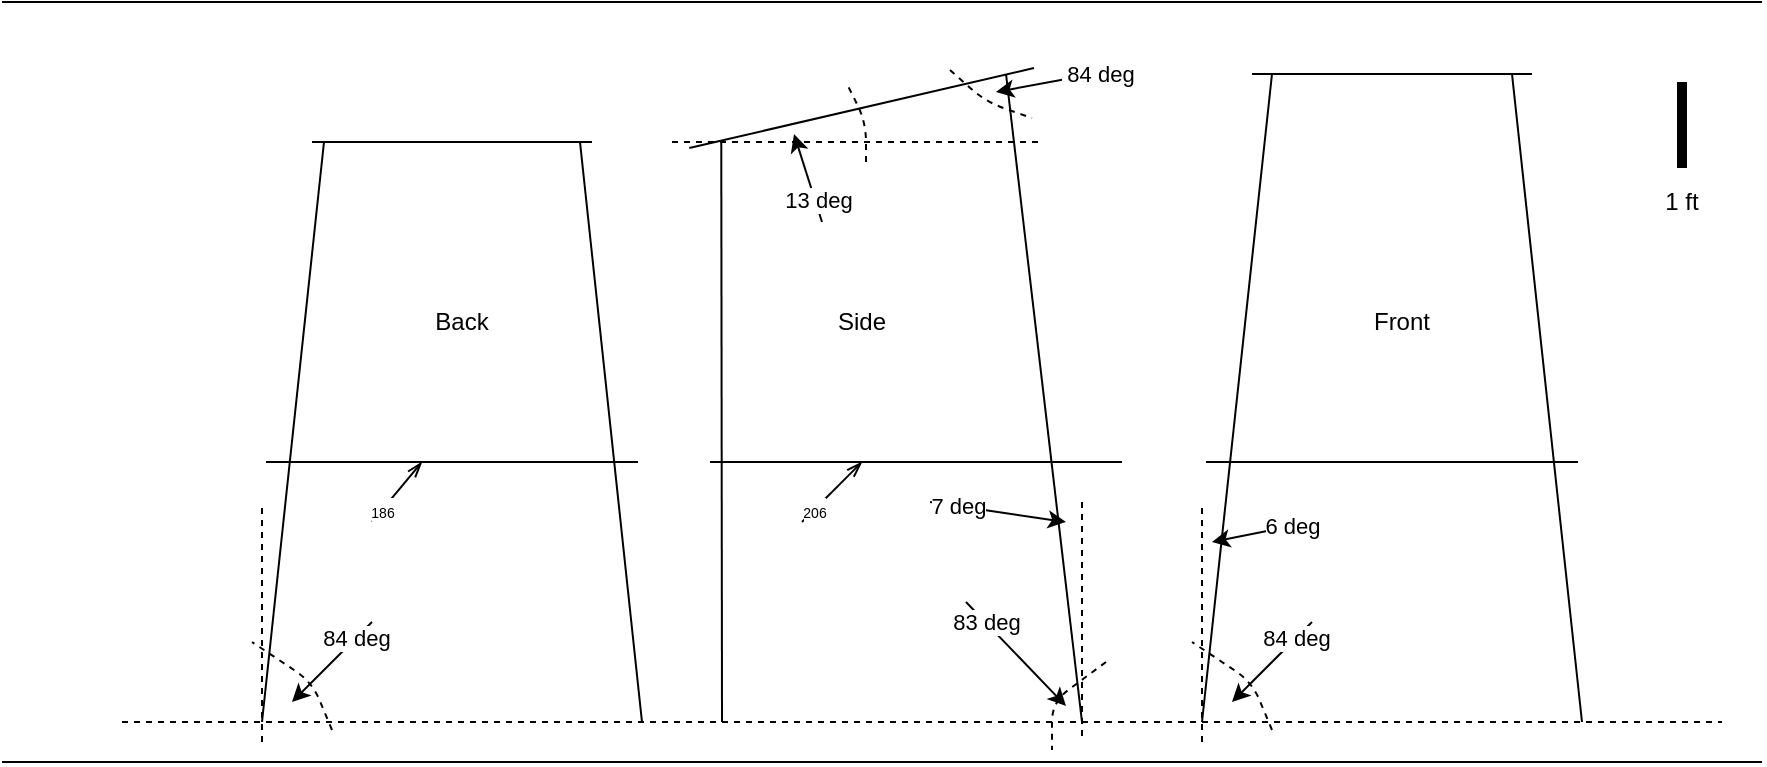 <mxfile version="14.1.2" type="github">
  <diagram id="yQvZ_5fN5NvXAej7emdE" name="Page-1">
    <mxGraphModel dx="954" dy="554" grid="1" gridSize="10" guides="1" tooltips="1" connect="1" arrows="1" fold="1" page="1" pageScale="1" pageWidth="1100" pageHeight="850" math="0" shadow="0">
      <root>
        <mxCell id="0" />
        <mxCell id="1" parent="0" />
        <mxCell id="afrnsTOVWtiStNxKSt7p-11" value="" style="endArrow=none;html=1;shadow=0;strokeWidth=1;" parent="1" edge="1">
          <mxGeometry width="50" height="50" relative="1" as="geometry">
            <mxPoint x="400" y="800" as="sourcePoint" />
            <mxPoint x="399.64" y="510" as="targetPoint" />
          </mxGeometry>
        </mxCell>
        <mxCell id="afrnsTOVWtiStNxKSt7p-12" value="" style="endArrow=none;html=1;shadow=0;strokeWidth=1;" parent="1" edge="1">
          <mxGeometry width="50" height="50" relative="1" as="geometry">
            <mxPoint x="580" y="800" as="sourcePoint" />
            <mxPoint x="542" y="476" as="targetPoint" />
          </mxGeometry>
        </mxCell>
        <mxCell id="afrnsTOVWtiStNxKSt7p-13" value="" style="endArrow=none;html=1;shadow=0;strokeWidth=1;" parent="1" edge="1">
          <mxGeometry width="50" height="50" relative="1" as="geometry">
            <mxPoint x="556" y="473" as="sourcePoint" />
            <mxPoint x="383.64" y="513" as="targetPoint" />
          </mxGeometry>
        </mxCell>
        <mxCell id="afrnsTOVWtiStNxKSt7p-14" value="" style="endArrow=none;html=1;shadow=0;strokeWidth=1;" parent="1" edge="1">
          <mxGeometry width="50" height="50" relative="1" as="geometry">
            <mxPoint x="394" y="670" as="sourcePoint" />
            <mxPoint x="600" y="670" as="targetPoint" />
          </mxGeometry>
        </mxCell>
        <mxCell id="afrnsTOVWtiStNxKSt7p-22" value="" style="endArrow=none;html=1;shadow=0;strokeWidth=1;" parent="1" edge="1">
          <mxGeometry width="50" height="50" relative="1" as="geometry">
            <mxPoint x="640" y="800" as="sourcePoint" />
            <mxPoint x="675" y="476" as="targetPoint" />
          </mxGeometry>
        </mxCell>
        <mxCell id="afrnsTOVWtiStNxKSt7p-23" value="" style="endArrow=none;html=1;shadow=0;strokeWidth=1;" parent="1" edge="1">
          <mxGeometry width="50" height="50" relative="1" as="geometry">
            <mxPoint x="830" y="800" as="sourcePoint" />
            <mxPoint x="795" y="476" as="targetPoint" />
          </mxGeometry>
        </mxCell>
        <mxCell id="afrnsTOVWtiStNxKSt7p-24" value="" style="endArrow=none;html=1;shadow=0;strokeWidth=1;" parent="1" edge="1">
          <mxGeometry width="50" height="50" relative="1" as="geometry">
            <mxPoint x="805" y="476" as="sourcePoint" />
            <mxPoint x="665" y="476" as="targetPoint" />
          </mxGeometry>
        </mxCell>
        <mxCell id="afrnsTOVWtiStNxKSt7p-25" value="" style="endArrow=none;html=1;shadow=0;strokeWidth=1;" parent="1" edge="1">
          <mxGeometry width="50" height="50" relative="1" as="geometry">
            <mxPoint x="642" y="670" as="sourcePoint" />
            <mxPoint x="828" y="670" as="targetPoint" />
          </mxGeometry>
        </mxCell>
        <mxCell id="JYz2w0AAaul1VPx4wIsV-9" value="" style="endArrow=none;html=1;strokeWidth=1;dashed=1;" parent="1" edge="1">
          <mxGeometry width="50" height="50" relative="1" as="geometry">
            <mxPoint x="375" y="510" as="sourcePoint" />
            <mxPoint x="560" y="510" as="targetPoint" />
          </mxGeometry>
        </mxCell>
        <mxCell id="JYz2w0AAaul1VPx4wIsV-11" value="" style="endArrow=classic;html=1;strokeWidth=1;" parent="1" edge="1">
          <mxGeometry width="50" height="50" relative="1" as="geometry">
            <mxPoint x="450" y="550" as="sourcePoint" />
            <mxPoint x="436" y="506" as="targetPoint" />
          </mxGeometry>
        </mxCell>
        <mxCell id="JYz2w0AAaul1VPx4wIsV-36" value="13 deg" style="edgeLabel;html=1;align=center;verticalAlign=middle;resizable=0;points=[];" parent="JYz2w0AAaul1VPx4wIsV-11" vertex="1" connectable="0">
          <mxGeometry x="-0.484" y="-1" relative="1" as="geometry">
            <mxPoint as="offset" />
          </mxGeometry>
        </mxCell>
        <mxCell id="JYz2w0AAaul1VPx4wIsV-17" value="" style="endArrow=none;html=1;strokeWidth=1;dashed=1;" parent="1" edge="1">
          <mxGeometry width="50" height="50" relative="1" as="geometry">
            <mxPoint x="472" y="520" as="sourcePoint" />
            <mxPoint x="462" y="480" as="targetPoint" />
            <Array as="points">
              <mxPoint x="472" y="500" />
            </Array>
          </mxGeometry>
        </mxCell>
        <mxCell id="JYz2w0AAaul1VPx4wIsV-18" value="" style="endArrow=none;html=1;strokeWidth=1;dashed=1;" parent="1" edge="1">
          <mxGeometry width="50" height="50" relative="1" as="geometry">
            <mxPoint x="514" y="474" as="sourcePoint" />
            <mxPoint x="555" y="498" as="targetPoint" />
            <Array as="points">
              <mxPoint x="532" y="490" />
            </Array>
          </mxGeometry>
        </mxCell>
        <mxCell id="JYz2w0AAaul1VPx4wIsV-19" value="" style="endArrow=classic;html=1;strokeWidth=1;" parent="1" edge="1">
          <mxGeometry width="50" height="50" relative="1" as="geometry">
            <mxPoint x="602" y="473" as="sourcePoint" />
            <mxPoint x="537" y="485" as="targetPoint" />
          </mxGeometry>
        </mxCell>
        <mxCell id="JYz2w0AAaul1VPx4wIsV-20" value="&amp;nbsp;84 deg&amp;nbsp;" style="edgeLabel;html=1;align=center;verticalAlign=middle;resizable=0;points=[];" parent="JYz2w0AAaul1VPx4wIsV-19" vertex="1" connectable="0">
          <mxGeometry x="-0.608" relative="1" as="geometry">
            <mxPoint as="offset" />
          </mxGeometry>
        </mxCell>
        <mxCell id="JYz2w0AAaul1VPx4wIsV-23" value="" style="endArrow=none;html=1;strokeWidth=1;dashed=1;" parent="1" edge="1">
          <mxGeometry width="50" height="50" relative="1" as="geometry">
            <mxPoint x="592" y="770" as="sourcePoint" />
            <mxPoint x="565" y="814" as="targetPoint" />
            <Array as="points">
              <mxPoint x="565" y="790" />
            </Array>
          </mxGeometry>
        </mxCell>
        <mxCell id="JYz2w0AAaul1VPx4wIsV-24" value="" style="endArrow=classic;html=1;strokeWidth=1;" parent="1" edge="1">
          <mxGeometry width="50" height="50" relative="1" as="geometry">
            <mxPoint x="522" y="740" as="sourcePoint" />
            <mxPoint x="572" y="792" as="targetPoint" />
          </mxGeometry>
        </mxCell>
        <mxCell id="JYz2w0AAaul1VPx4wIsV-25" value="83 deg" style="edgeLabel;html=1;align=center;verticalAlign=middle;resizable=0;points=[];" parent="JYz2w0AAaul1VPx4wIsV-24" vertex="1" connectable="0">
          <mxGeometry x="-0.608" relative="1" as="geometry">
            <mxPoint as="offset" />
          </mxGeometry>
        </mxCell>
        <mxCell id="JYz2w0AAaul1VPx4wIsV-27" value="" style="endArrow=none;html=1;strokeWidth=1;dashed=1;" parent="1" edge="1">
          <mxGeometry width="50" height="50" relative="1" as="geometry">
            <mxPoint x="675" y="804" as="sourcePoint" />
            <mxPoint x="635" y="760" as="targetPoint" />
            <Array as="points">
              <mxPoint x="665" y="780" />
            </Array>
          </mxGeometry>
        </mxCell>
        <mxCell id="JYz2w0AAaul1VPx4wIsV-28" value="" style="endArrow=classic;html=1;strokeWidth=1;" parent="1" edge="1">
          <mxGeometry width="50" height="50" relative="1" as="geometry">
            <mxPoint x="695" y="750" as="sourcePoint" />
            <mxPoint x="655" y="790" as="targetPoint" />
          </mxGeometry>
        </mxCell>
        <mxCell id="JYz2w0AAaul1VPx4wIsV-29" value="84 deg" style="edgeLabel;html=1;align=center;verticalAlign=middle;resizable=0;points=[];" parent="JYz2w0AAaul1VPx4wIsV-28" vertex="1" connectable="0">
          <mxGeometry x="-0.608" relative="1" as="geometry">
            <mxPoint as="offset" />
          </mxGeometry>
        </mxCell>
        <mxCell id="JYz2w0AAaul1VPx4wIsV-30" value="" style="endArrow=none;html=1;strokeWidth=1;dashed=1;" parent="1" edge="1">
          <mxGeometry width="50" height="50" relative="1" as="geometry">
            <mxPoint x="640" y="693" as="sourcePoint" />
            <mxPoint x="640" y="810" as="targetPoint" />
          </mxGeometry>
        </mxCell>
        <mxCell id="JYz2w0AAaul1VPx4wIsV-31" value="" style="endArrow=classic;html=1;strokeWidth=1;" parent="1" edge="1">
          <mxGeometry width="50" height="50" relative="1" as="geometry">
            <mxPoint x="695" y="700" as="sourcePoint" />
            <mxPoint x="645" y="710" as="targetPoint" />
          </mxGeometry>
        </mxCell>
        <mxCell id="JYz2w0AAaul1VPx4wIsV-32" value="6 deg" style="edgeLabel;html=1;align=center;verticalAlign=middle;resizable=0;points=[];" parent="JYz2w0AAaul1VPx4wIsV-31" vertex="1" connectable="0">
          <mxGeometry x="-0.608" relative="1" as="geometry">
            <mxPoint as="offset" />
          </mxGeometry>
        </mxCell>
        <mxCell id="JYz2w0AAaul1VPx4wIsV-33" value="" style="endArrow=none;html=1;strokeWidth=1;dashed=1;" parent="1" edge="1">
          <mxGeometry width="50" height="50" relative="1" as="geometry">
            <mxPoint x="580" y="690" as="sourcePoint" />
            <mxPoint x="580" y="810" as="targetPoint" />
          </mxGeometry>
        </mxCell>
        <mxCell id="JYz2w0AAaul1VPx4wIsV-34" value="" style="endArrow=classic;html=1;strokeWidth=1;" parent="1" edge="1">
          <mxGeometry width="50" height="50" relative="1" as="geometry">
            <mxPoint x="504" y="690" as="sourcePoint" />
            <mxPoint x="572" y="700" as="targetPoint" />
          </mxGeometry>
        </mxCell>
        <mxCell id="JYz2w0AAaul1VPx4wIsV-35" value="7 deg" style="edgeLabel;html=1;align=center;verticalAlign=middle;resizable=0;points=[];" parent="JYz2w0AAaul1VPx4wIsV-34" vertex="1" connectable="0">
          <mxGeometry x="-0.608" relative="1" as="geometry">
            <mxPoint as="offset" />
          </mxGeometry>
        </mxCell>
        <mxCell id="JYz2w0AAaul1VPx4wIsV-37" value="Front" style="text;html=1;strokeColor=none;fillColor=none;align=center;verticalAlign=middle;whiteSpace=wrap;rounded=0;" parent="1" vertex="1">
          <mxGeometry x="720" y="590" width="40" height="20" as="geometry" />
        </mxCell>
        <mxCell id="JYz2w0AAaul1VPx4wIsV-38" value="Side" style="text;html=1;strokeColor=none;fillColor=none;align=center;verticalAlign=middle;whiteSpace=wrap;rounded=0;" parent="1" vertex="1">
          <mxGeometry x="450" y="590" width="40" height="20" as="geometry" />
        </mxCell>
        <mxCell id="JYz2w0AAaul1VPx4wIsV-39" value="" style="endArrow=none;html=1;shadow=0;strokeWidth=1;" parent="1" edge="1">
          <mxGeometry width="50" height="50" relative="1" as="geometry">
            <mxPoint x="170" y="800" as="sourcePoint" />
            <mxPoint x="201" y="510" as="targetPoint" />
          </mxGeometry>
        </mxCell>
        <mxCell id="JYz2w0AAaul1VPx4wIsV-40" value="" style="endArrow=none;html=1;shadow=0;strokeWidth=1;" parent="1" edge="1">
          <mxGeometry width="50" height="50" relative="1" as="geometry">
            <mxPoint x="360" y="800" as="sourcePoint" />
            <mxPoint x="329" y="510" as="targetPoint" />
          </mxGeometry>
        </mxCell>
        <mxCell id="JYz2w0AAaul1VPx4wIsV-41" value="" style="endArrow=none;html=1;shadow=0;strokeWidth=1;" parent="1" edge="1">
          <mxGeometry width="50" height="50" relative="1" as="geometry">
            <mxPoint x="335" y="510" as="sourcePoint" />
            <mxPoint x="195" y="510" as="targetPoint" />
          </mxGeometry>
        </mxCell>
        <mxCell id="JYz2w0AAaul1VPx4wIsV-42" value="" style="endArrow=none;html=1;shadow=0;strokeWidth=1;" parent="1" edge="1">
          <mxGeometry width="50" height="50" relative="1" as="geometry">
            <mxPoint x="172" y="670" as="sourcePoint" />
            <mxPoint x="358" y="670" as="targetPoint" />
          </mxGeometry>
        </mxCell>
        <mxCell id="JYz2w0AAaul1VPx4wIsV-43" value="" style="endArrow=none;html=1;strokeWidth=1;dashed=1;" parent="1" edge="1">
          <mxGeometry width="50" height="50" relative="1" as="geometry">
            <mxPoint x="205" y="804.0" as="sourcePoint" />
            <mxPoint x="165" y="760" as="targetPoint" />
            <Array as="points">
              <mxPoint x="195" y="780" />
            </Array>
          </mxGeometry>
        </mxCell>
        <mxCell id="JYz2w0AAaul1VPx4wIsV-44" value="" style="endArrow=classic;html=1;strokeWidth=1;" parent="1" edge="1">
          <mxGeometry width="50" height="50" relative="1" as="geometry">
            <mxPoint x="225" y="750" as="sourcePoint" />
            <mxPoint x="185" y="790" as="targetPoint" />
          </mxGeometry>
        </mxCell>
        <mxCell id="JYz2w0AAaul1VPx4wIsV-45" value="84 deg" style="edgeLabel;html=1;align=center;verticalAlign=middle;resizable=0;points=[];" parent="JYz2w0AAaul1VPx4wIsV-44" vertex="1" connectable="0">
          <mxGeometry x="-0.608" relative="1" as="geometry">
            <mxPoint as="offset" />
          </mxGeometry>
        </mxCell>
        <mxCell id="JYz2w0AAaul1VPx4wIsV-46" value="" style="endArrow=none;html=1;strokeWidth=1;dashed=1;" parent="1" edge="1">
          <mxGeometry width="50" height="50" relative="1" as="geometry">
            <mxPoint x="170" y="693" as="sourcePoint" />
            <mxPoint x="170" y="810" as="targetPoint" />
          </mxGeometry>
        </mxCell>
        <mxCell id="JYz2w0AAaul1VPx4wIsV-47" value="" style="endArrow=openThin;html=1;strokeWidth=1;endFill=0;" parent="1" edge="1">
          <mxGeometry width="50" height="50" relative="1" as="geometry">
            <mxPoint x="225" y="700" as="sourcePoint" />
            <mxPoint x="250" y="670" as="targetPoint" />
          </mxGeometry>
        </mxCell>
        <mxCell id="JYz2w0AAaul1VPx4wIsV-48" value="&lt;font style=&quot;font-size: 7px&quot;&gt;186&lt;/font&gt;" style="edgeLabel;html=1;align=center;verticalAlign=middle;resizable=0;points=[];" parent="JYz2w0AAaul1VPx4wIsV-47" vertex="1" connectable="0">
          <mxGeometry x="-0.608" relative="1" as="geometry">
            <mxPoint as="offset" />
          </mxGeometry>
        </mxCell>
        <mxCell id="JYz2w0AAaul1VPx4wIsV-49" value="Back" style="text;html=1;strokeColor=none;fillColor=none;align=center;verticalAlign=middle;whiteSpace=wrap;rounded=0;" parent="1" vertex="1">
          <mxGeometry x="250" y="590" width="40" height="20" as="geometry" />
        </mxCell>
        <mxCell id="JYz2w0AAaul1VPx4wIsV-50" value="" style="endArrow=none;html=1;strokeWidth=1;dashed=1;" parent="1" edge="1">
          <mxGeometry width="50" height="50" relative="1" as="geometry">
            <mxPoint x="100" y="800" as="sourcePoint" />
            <mxPoint x="900" y="800" as="targetPoint" />
          </mxGeometry>
        </mxCell>
        <mxCell id="JYz2w0AAaul1VPx4wIsV-52" value="" style="endArrow=openThin;html=1;strokeWidth=1;endFill=0;" parent="1" edge="1">
          <mxGeometry width="50" height="50" relative="1" as="geometry">
            <mxPoint x="440" y="700" as="sourcePoint" />
            <mxPoint x="470" y="670" as="targetPoint" />
          </mxGeometry>
        </mxCell>
        <mxCell id="JYz2w0AAaul1VPx4wIsV-53" value="&lt;font style=&quot;font-size: 7px&quot;&gt;206&lt;/font&gt;" style="edgeLabel;html=1;align=center;verticalAlign=middle;resizable=0;points=[];" parent="JYz2w0AAaul1VPx4wIsV-52" vertex="1" connectable="0">
          <mxGeometry x="-0.608" relative="1" as="geometry">
            <mxPoint as="offset" />
          </mxGeometry>
        </mxCell>
        <mxCell id="fP7FOswmKBcEM8Z0cDfq-6" value="" style="endArrow=none;html=1;strokeWidth=5;" edge="1" parent="1">
          <mxGeometry width="50" height="50" relative="1" as="geometry">
            <mxPoint x="880" y="523" as="sourcePoint" />
            <mxPoint x="880" y="480" as="targetPoint" />
          </mxGeometry>
        </mxCell>
        <mxCell id="fP7FOswmKBcEM8Z0cDfq-9" value="" style="endArrow=none;html=1;" edge="1" parent="1">
          <mxGeometry width="50" height="50" relative="1" as="geometry">
            <mxPoint x="40" y="440" as="sourcePoint" />
            <mxPoint x="920" y="440" as="targetPoint" />
          </mxGeometry>
        </mxCell>
        <mxCell id="fP7FOswmKBcEM8Z0cDfq-10" value="" style="endArrow=none;html=1;" edge="1" parent="1">
          <mxGeometry width="50" height="50" relative="1" as="geometry">
            <mxPoint x="40.0" y="820" as="sourcePoint" />
            <mxPoint x="920" y="820" as="targetPoint" />
          </mxGeometry>
        </mxCell>
        <mxCell id="fP7FOswmKBcEM8Z0cDfq-11" value="1 ft" style="text;html=1;strokeColor=none;fillColor=none;align=center;verticalAlign=middle;whiteSpace=wrap;rounded=0;" vertex="1" parent="1">
          <mxGeometry x="860" y="530" width="40" height="20" as="geometry" />
        </mxCell>
      </root>
    </mxGraphModel>
  </diagram>
</mxfile>
